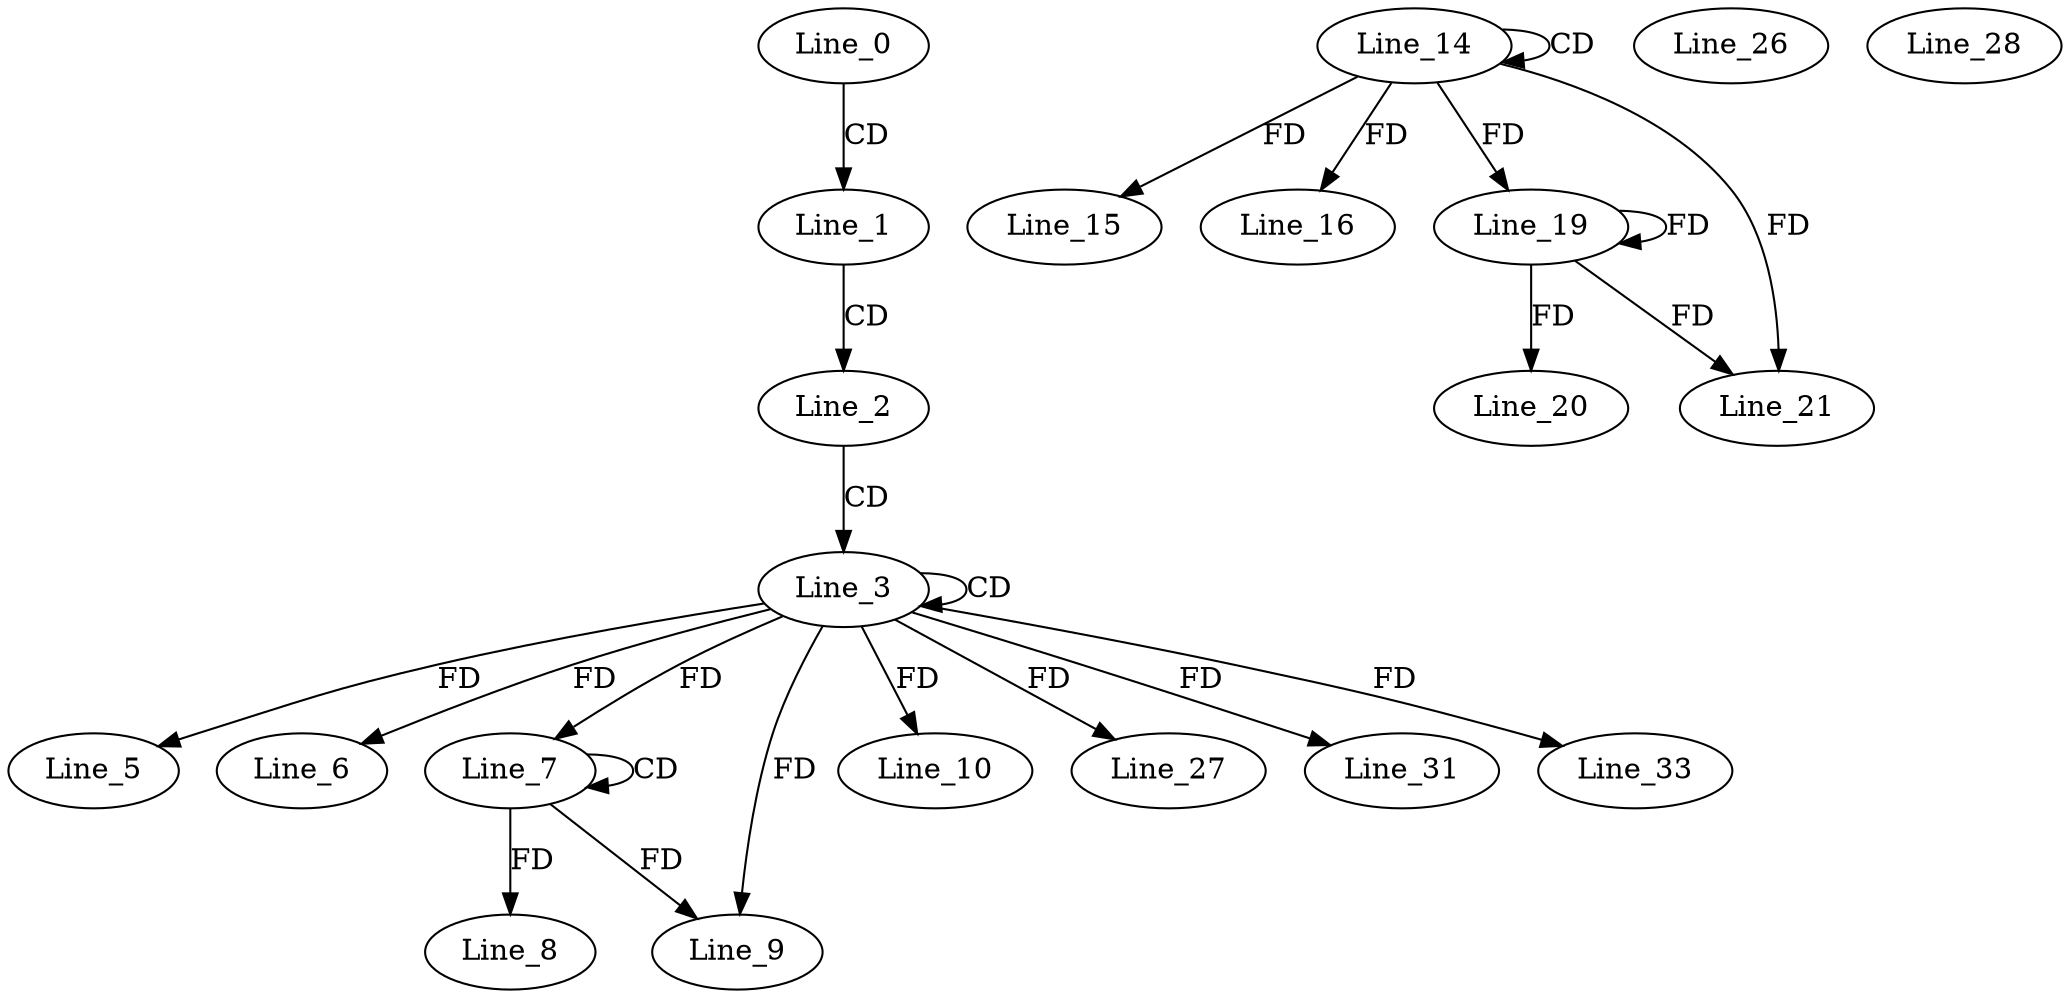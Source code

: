 digraph G {
  Line_0;
  Line_1;
  Line_2;
  Line_3;
  Line_3;
  Line_5;
  Line_6;
  Line_7;
  Line_7;
  Line_8;
  Line_9;
  Line_10;
  Line_14;
  Line_14;
  Line_15;
  Line_16;
  Line_19;
  Line_19;
  Line_20;
  Line_21;
  Line_26;
  Line_27;
  Line_28;
  Line_31;
  Line_33;
  Line_0 -> Line_1 [ label="CD" ];
  Line_1 -> Line_2 [ label="CD" ];
  Line_2 -> Line_3 [ label="CD" ];
  Line_3 -> Line_3 [ label="CD" ];
  Line_3 -> Line_5 [ label="FD" ];
  Line_3 -> Line_6 [ label="FD" ];
  Line_7 -> Line_7 [ label="CD" ];
  Line_3 -> Line_7 [ label="FD" ];
  Line_7 -> Line_8 [ label="FD" ];
  Line_3 -> Line_9 [ label="FD" ];
  Line_7 -> Line_9 [ label="FD" ];
  Line_3 -> Line_10 [ label="FD" ];
  Line_14 -> Line_14 [ label="CD" ];
  Line_14 -> Line_15 [ label="FD" ];
  Line_14 -> Line_16 [ label="FD" ];
  Line_14 -> Line_19 [ label="FD" ];
  Line_19 -> Line_19 [ label="FD" ];
  Line_19 -> Line_20 [ label="FD" ];
  Line_14 -> Line_21 [ label="FD" ];
  Line_19 -> Line_21 [ label="FD" ];
  Line_3 -> Line_27 [ label="FD" ];
  Line_3 -> Line_31 [ label="FD" ];
  Line_3 -> Line_33 [ label="FD" ];
}
